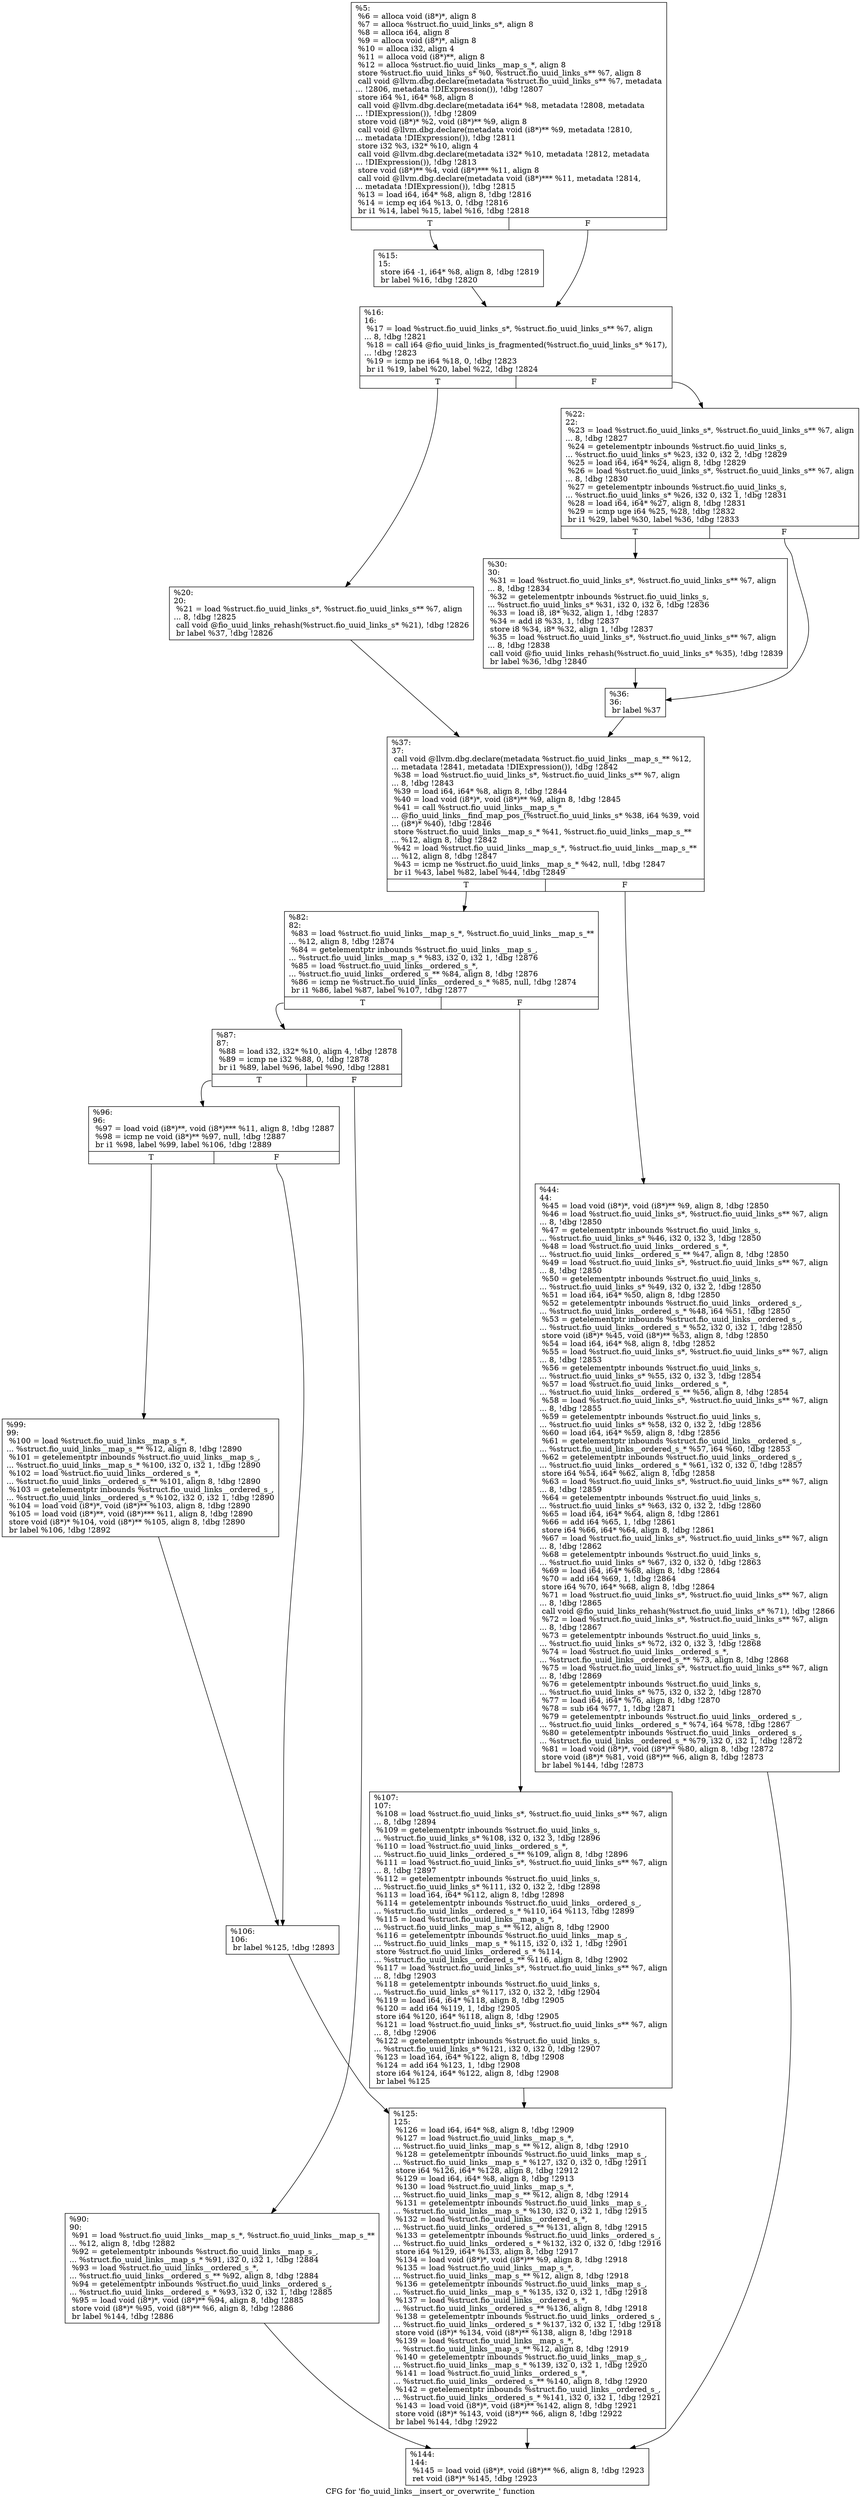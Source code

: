 digraph "CFG for 'fio_uuid_links__insert_or_overwrite_' function" {
	label="CFG for 'fio_uuid_links__insert_or_overwrite_' function";

	Node0x5568516b8e40 [shape=record,label="{%5:\l  %6 = alloca void (i8*)*, align 8\l  %7 = alloca %struct.fio_uuid_links_s*, align 8\l  %8 = alloca i64, align 8\l  %9 = alloca void (i8*)*, align 8\l  %10 = alloca i32, align 4\l  %11 = alloca void (i8*)**, align 8\l  %12 = alloca %struct.fio_uuid_links__map_s_*, align 8\l  store %struct.fio_uuid_links_s* %0, %struct.fio_uuid_links_s** %7, align 8\l  call void @llvm.dbg.declare(metadata %struct.fio_uuid_links_s** %7, metadata\l... !2806, metadata !DIExpression()), !dbg !2807\l  store i64 %1, i64* %8, align 8\l  call void @llvm.dbg.declare(metadata i64* %8, metadata !2808, metadata\l... !DIExpression()), !dbg !2809\l  store void (i8*)* %2, void (i8*)** %9, align 8\l  call void @llvm.dbg.declare(metadata void (i8*)** %9, metadata !2810,\l... metadata !DIExpression()), !dbg !2811\l  store i32 %3, i32* %10, align 4\l  call void @llvm.dbg.declare(metadata i32* %10, metadata !2812, metadata\l... !DIExpression()), !dbg !2813\l  store void (i8*)** %4, void (i8*)*** %11, align 8\l  call void @llvm.dbg.declare(metadata void (i8*)*** %11, metadata !2814,\l... metadata !DIExpression()), !dbg !2815\l  %13 = load i64, i64* %8, align 8, !dbg !2816\l  %14 = icmp eq i64 %13, 0, !dbg !2816\l  br i1 %14, label %15, label %16, !dbg !2818\l|{<s0>T|<s1>F}}"];
	Node0x5568516b8e40:s0 -> Node0x55685141d9b0;
	Node0x5568516b8e40:s1 -> Node0x55685141da00;
	Node0x55685141d9b0 [shape=record,label="{%15:\l15:                                               \l  store i64 -1, i64* %8, align 8, !dbg !2819\l  br label %16, !dbg !2820\l}"];
	Node0x55685141d9b0 -> Node0x55685141da00;
	Node0x55685141da00 [shape=record,label="{%16:\l16:                                               \l  %17 = load %struct.fio_uuid_links_s*, %struct.fio_uuid_links_s** %7, align\l... 8, !dbg !2821\l  %18 = call i64 @fio_uuid_links_is_fragmented(%struct.fio_uuid_links_s* %17),\l... !dbg !2823\l  %19 = icmp ne i64 %18, 0, !dbg !2823\l  br i1 %19, label %20, label %22, !dbg !2824\l|{<s0>T|<s1>F}}"];
	Node0x55685141da00:s0 -> Node0x55685141da50;
	Node0x55685141da00:s1 -> Node0x55685141daa0;
	Node0x55685141da50 [shape=record,label="{%20:\l20:                                               \l  %21 = load %struct.fio_uuid_links_s*, %struct.fio_uuid_links_s** %7, align\l... 8, !dbg !2825\l  call void @fio_uuid_links_rehash(%struct.fio_uuid_links_s* %21), !dbg !2826\l  br label %37, !dbg !2826\l}"];
	Node0x55685141da50 -> Node0x55685141db90;
	Node0x55685141daa0 [shape=record,label="{%22:\l22:                                               \l  %23 = load %struct.fio_uuid_links_s*, %struct.fio_uuid_links_s** %7, align\l... 8, !dbg !2827\l  %24 = getelementptr inbounds %struct.fio_uuid_links_s,\l... %struct.fio_uuid_links_s* %23, i32 0, i32 2, !dbg !2829\l  %25 = load i64, i64* %24, align 8, !dbg !2829\l  %26 = load %struct.fio_uuid_links_s*, %struct.fio_uuid_links_s** %7, align\l... 8, !dbg !2830\l  %27 = getelementptr inbounds %struct.fio_uuid_links_s,\l... %struct.fio_uuid_links_s* %26, i32 0, i32 1, !dbg !2831\l  %28 = load i64, i64* %27, align 8, !dbg !2831\l  %29 = icmp uge i64 %25, %28, !dbg !2832\l  br i1 %29, label %30, label %36, !dbg !2833\l|{<s0>T|<s1>F}}"];
	Node0x55685141daa0:s0 -> Node0x55685141daf0;
	Node0x55685141daa0:s1 -> Node0x55685141db40;
	Node0x55685141daf0 [shape=record,label="{%30:\l30:                                               \l  %31 = load %struct.fio_uuid_links_s*, %struct.fio_uuid_links_s** %7, align\l... 8, !dbg !2834\l  %32 = getelementptr inbounds %struct.fio_uuid_links_s,\l... %struct.fio_uuid_links_s* %31, i32 0, i32 6, !dbg !2836\l  %33 = load i8, i8* %32, align 1, !dbg !2837\l  %34 = add i8 %33, 1, !dbg !2837\l  store i8 %34, i8* %32, align 1, !dbg !2837\l  %35 = load %struct.fio_uuid_links_s*, %struct.fio_uuid_links_s** %7, align\l... 8, !dbg !2838\l  call void @fio_uuid_links_rehash(%struct.fio_uuid_links_s* %35), !dbg !2839\l  br label %36, !dbg !2840\l}"];
	Node0x55685141daf0 -> Node0x55685141db40;
	Node0x55685141db40 [shape=record,label="{%36:\l36:                                               \l  br label %37\l}"];
	Node0x55685141db40 -> Node0x55685141db90;
	Node0x55685141db90 [shape=record,label="{%37:\l37:                                               \l  call void @llvm.dbg.declare(metadata %struct.fio_uuid_links__map_s_** %12,\l... metadata !2841, metadata !DIExpression()), !dbg !2842\l  %38 = load %struct.fio_uuid_links_s*, %struct.fio_uuid_links_s** %7, align\l... 8, !dbg !2843\l  %39 = load i64, i64* %8, align 8, !dbg !2844\l  %40 = load void (i8*)*, void (i8*)** %9, align 8, !dbg !2845\l  %41 = call %struct.fio_uuid_links__map_s_*\l... @fio_uuid_links__find_map_pos_(%struct.fio_uuid_links_s* %38, i64 %39, void\l... (i8*)* %40), !dbg !2846\l  store %struct.fio_uuid_links__map_s_* %41, %struct.fio_uuid_links__map_s_**\l... %12, align 8, !dbg !2842\l  %42 = load %struct.fio_uuid_links__map_s_*, %struct.fio_uuid_links__map_s_**\l... %12, align 8, !dbg !2847\l  %43 = icmp ne %struct.fio_uuid_links__map_s_* %42, null, !dbg !2847\l  br i1 %43, label %82, label %44, !dbg !2849\l|{<s0>T|<s1>F}}"];
	Node0x55685141db90:s0 -> Node0x55685141dc30;
	Node0x55685141db90:s1 -> Node0x55685141dbe0;
	Node0x55685141dbe0 [shape=record,label="{%44:\l44:                                               \l  %45 = load void (i8*)*, void (i8*)** %9, align 8, !dbg !2850\l  %46 = load %struct.fio_uuid_links_s*, %struct.fio_uuid_links_s** %7, align\l... 8, !dbg !2850\l  %47 = getelementptr inbounds %struct.fio_uuid_links_s,\l... %struct.fio_uuid_links_s* %46, i32 0, i32 3, !dbg !2850\l  %48 = load %struct.fio_uuid_links__ordered_s_*,\l... %struct.fio_uuid_links__ordered_s_** %47, align 8, !dbg !2850\l  %49 = load %struct.fio_uuid_links_s*, %struct.fio_uuid_links_s** %7, align\l... 8, !dbg !2850\l  %50 = getelementptr inbounds %struct.fio_uuid_links_s,\l... %struct.fio_uuid_links_s* %49, i32 0, i32 2, !dbg !2850\l  %51 = load i64, i64* %50, align 8, !dbg !2850\l  %52 = getelementptr inbounds %struct.fio_uuid_links__ordered_s_,\l... %struct.fio_uuid_links__ordered_s_* %48, i64 %51, !dbg !2850\l  %53 = getelementptr inbounds %struct.fio_uuid_links__ordered_s_,\l... %struct.fio_uuid_links__ordered_s_* %52, i32 0, i32 1, !dbg !2850\l  store void (i8*)* %45, void (i8*)** %53, align 8, !dbg !2850\l  %54 = load i64, i64* %8, align 8, !dbg !2852\l  %55 = load %struct.fio_uuid_links_s*, %struct.fio_uuid_links_s** %7, align\l... 8, !dbg !2853\l  %56 = getelementptr inbounds %struct.fio_uuid_links_s,\l... %struct.fio_uuid_links_s* %55, i32 0, i32 3, !dbg !2854\l  %57 = load %struct.fio_uuid_links__ordered_s_*,\l... %struct.fio_uuid_links__ordered_s_** %56, align 8, !dbg !2854\l  %58 = load %struct.fio_uuid_links_s*, %struct.fio_uuid_links_s** %7, align\l... 8, !dbg !2855\l  %59 = getelementptr inbounds %struct.fio_uuid_links_s,\l... %struct.fio_uuid_links_s* %58, i32 0, i32 2, !dbg !2856\l  %60 = load i64, i64* %59, align 8, !dbg !2856\l  %61 = getelementptr inbounds %struct.fio_uuid_links__ordered_s_,\l... %struct.fio_uuid_links__ordered_s_* %57, i64 %60, !dbg !2853\l  %62 = getelementptr inbounds %struct.fio_uuid_links__ordered_s_,\l... %struct.fio_uuid_links__ordered_s_* %61, i32 0, i32 0, !dbg !2857\l  store i64 %54, i64* %62, align 8, !dbg !2858\l  %63 = load %struct.fio_uuid_links_s*, %struct.fio_uuid_links_s** %7, align\l... 8, !dbg !2859\l  %64 = getelementptr inbounds %struct.fio_uuid_links_s,\l... %struct.fio_uuid_links_s* %63, i32 0, i32 2, !dbg !2860\l  %65 = load i64, i64* %64, align 8, !dbg !2861\l  %66 = add i64 %65, 1, !dbg !2861\l  store i64 %66, i64* %64, align 8, !dbg !2861\l  %67 = load %struct.fio_uuid_links_s*, %struct.fio_uuid_links_s** %7, align\l... 8, !dbg !2862\l  %68 = getelementptr inbounds %struct.fio_uuid_links_s,\l... %struct.fio_uuid_links_s* %67, i32 0, i32 0, !dbg !2863\l  %69 = load i64, i64* %68, align 8, !dbg !2864\l  %70 = add i64 %69, 1, !dbg !2864\l  store i64 %70, i64* %68, align 8, !dbg !2864\l  %71 = load %struct.fio_uuid_links_s*, %struct.fio_uuid_links_s** %7, align\l... 8, !dbg !2865\l  call void @fio_uuid_links_rehash(%struct.fio_uuid_links_s* %71), !dbg !2866\l  %72 = load %struct.fio_uuid_links_s*, %struct.fio_uuid_links_s** %7, align\l... 8, !dbg !2867\l  %73 = getelementptr inbounds %struct.fio_uuid_links_s,\l... %struct.fio_uuid_links_s* %72, i32 0, i32 3, !dbg !2868\l  %74 = load %struct.fio_uuid_links__ordered_s_*,\l... %struct.fio_uuid_links__ordered_s_** %73, align 8, !dbg !2868\l  %75 = load %struct.fio_uuid_links_s*, %struct.fio_uuid_links_s** %7, align\l... 8, !dbg !2869\l  %76 = getelementptr inbounds %struct.fio_uuid_links_s,\l... %struct.fio_uuid_links_s* %75, i32 0, i32 2, !dbg !2870\l  %77 = load i64, i64* %76, align 8, !dbg !2870\l  %78 = sub i64 %77, 1, !dbg !2871\l  %79 = getelementptr inbounds %struct.fio_uuid_links__ordered_s_,\l... %struct.fio_uuid_links__ordered_s_* %74, i64 %78, !dbg !2867\l  %80 = getelementptr inbounds %struct.fio_uuid_links__ordered_s_,\l... %struct.fio_uuid_links__ordered_s_* %79, i32 0, i32 1, !dbg !2872\l  %81 = load void (i8*)*, void (i8*)** %80, align 8, !dbg !2872\l  store void (i8*)* %81, void (i8*)** %6, align 8, !dbg !2873\l  br label %144, !dbg !2873\l}"];
	Node0x55685141dbe0 -> Node0x55685141deb0;
	Node0x55685141dc30 [shape=record,label="{%82:\l82:                                               \l  %83 = load %struct.fio_uuid_links__map_s_*, %struct.fio_uuid_links__map_s_**\l... %12, align 8, !dbg !2874\l  %84 = getelementptr inbounds %struct.fio_uuid_links__map_s_,\l... %struct.fio_uuid_links__map_s_* %83, i32 0, i32 1, !dbg !2876\l  %85 = load %struct.fio_uuid_links__ordered_s_*,\l... %struct.fio_uuid_links__ordered_s_** %84, align 8, !dbg !2876\l  %86 = icmp ne %struct.fio_uuid_links__ordered_s_* %85, null, !dbg !2874\l  br i1 %86, label %87, label %107, !dbg !2877\l|{<s0>T|<s1>F}}"];
	Node0x55685141dc30:s0 -> Node0x55685141dc80;
	Node0x55685141dc30:s1 -> Node0x55685141de10;
	Node0x55685141dc80 [shape=record,label="{%87:\l87:                                               \l  %88 = load i32, i32* %10, align 4, !dbg !2878\l  %89 = icmp ne i32 %88, 0, !dbg !2878\l  br i1 %89, label %96, label %90, !dbg !2881\l|{<s0>T|<s1>F}}"];
	Node0x55685141dc80:s0 -> Node0x55685141dd20;
	Node0x55685141dc80:s1 -> Node0x55685141dcd0;
	Node0x55685141dcd0 [shape=record,label="{%90:\l90:                                               \l  %91 = load %struct.fio_uuid_links__map_s_*, %struct.fio_uuid_links__map_s_**\l... %12, align 8, !dbg !2882\l  %92 = getelementptr inbounds %struct.fio_uuid_links__map_s_,\l... %struct.fio_uuid_links__map_s_* %91, i32 0, i32 1, !dbg !2884\l  %93 = load %struct.fio_uuid_links__ordered_s_*,\l... %struct.fio_uuid_links__ordered_s_** %92, align 8, !dbg !2884\l  %94 = getelementptr inbounds %struct.fio_uuid_links__ordered_s_,\l... %struct.fio_uuid_links__ordered_s_* %93, i32 0, i32 1, !dbg !2885\l  %95 = load void (i8*)*, void (i8*)** %94, align 8, !dbg !2885\l  store void (i8*)* %95, void (i8*)** %6, align 8, !dbg !2886\l  br label %144, !dbg !2886\l}"];
	Node0x55685141dcd0 -> Node0x55685141deb0;
	Node0x55685141dd20 [shape=record,label="{%96:\l96:                                               \l  %97 = load void (i8*)**, void (i8*)*** %11, align 8, !dbg !2887\l  %98 = icmp ne void (i8*)** %97, null, !dbg !2887\l  br i1 %98, label %99, label %106, !dbg !2889\l|{<s0>T|<s1>F}}"];
	Node0x55685141dd20:s0 -> Node0x55685141dd70;
	Node0x55685141dd20:s1 -> Node0x55685141ddc0;
	Node0x55685141dd70 [shape=record,label="{%99:\l99:                                               \l  %100 = load %struct.fio_uuid_links__map_s_*,\l... %struct.fio_uuid_links__map_s_** %12, align 8, !dbg !2890\l  %101 = getelementptr inbounds %struct.fio_uuid_links__map_s_,\l... %struct.fio_uuid_links__map_s_* %100, i32 0, i32 1, !dbg !2890\l  %102 = load %struct.fio_uuid_links__ordered_s_*,\l... %struct.fio_uuid_links__ordered_s_** %101, align 8, !dbg !2890\l  %103 = getelementptr inbounds %struct.fio_uuid_links__ordered_s_,\l... %struct.fio_uuid_links__ordered_s_* %102, i32 0, i32 1, !dbg !2890\l  %104 = load void (i8*)*, void (i8*)** %103, align 8, !dbg !2890\l  %105 = load void (i8*)**, void (i8*)*** %11, align 8, !dbg !2890\l  store void (i8*)* %104, void (i8*)** %105, align 8, !dbg !2890\l  br label %106, !dbg !2892\l}"];
	Node0x55685141dd70 -> Node0x55685141ddc0;
	Node0x55685141ddc0 [shape=record,label="{%106:\l106:                                              \l  br label %125, !dbg !2893\l}"];
	Node0x55685141ddc0 -> Node0x55685141de60;
	Node0x55685141de10 [shape=record,label="{%107:\l107:                                              \l  %108 = load %struct.fio_uuid_links_s*, %struct.fio_uuid_links_s** %7, align\l... 8, !dbg !2894\l  %109 = getelementptr inbounds %struct.fio_uuid_links_s,\l... %struct.fio_uuid_links_s* %108, i32 0, i32 3, !dbg !2896\l  %110 = load %struct.fio_uuid_links__ordered_s_*,\l... %struct.fio_uuid_links__ordered_s_** %109, align 8, !dbg !2896\l  %111 = load %struct.fio_uuid_links_s*, %struct.fio_uuid_links_s** %7, align\l... 8, !dbg !2897\l  %112 = getelementptr inbounds %struct.fio_uuid_links_s,\l... %struct.fio_uuid_links_s* %111, i32 0, i32 2, !dbg !2898\l  %113 = load i64, i64* %112, align 8, !dbg !2898\l  %114 = getelementptr inbounds %struct.fio_uuid_links__ordered_s_,\l... %struct.fio_uuid_links__ordered_s_* %110, i64 %113, !dbg !2899\l  %115 = load %struct.fio_uuid_links__map_s_*,\l... %struct.fio_uuid_links__map_s_** %12, align 8, !dbg !2900\l  %116 = getelementptr inbounds %struct.fio_uuid_links__map_s_,\l... %struct.fio_uuid_links__map_s_* %115, i32 0, i32 1, !dbg !2901\l  store %struct.fio_uuid_links__ordered_s_* %114,\l... %struct.fio_uuid_links__ordered_s_** %116, align 8, !dbg !2902\l  %117 = load %struct.fio_uuid_links_s*, %struct.fio_uuid_links_s** %7, align\l... 8, !dbg !2903\l  %118 = getelementptr inbounds %struct.fio_uuid_links_s,\l... %struct.fio_uuid_links_s* %117, i32 0, i32 2, !dbg !2904\l  %119 = load i64, i64* %118, align 8, !dbg !2905\l  %120 = add i64 %119, 1, !dbg !2905\l  store i64 %120, i64* %118, align 8, !dbg !2905\l  %121 = load %struct.fio_uuid_links_s*, %struct.fio_uuid_links_s** %7, align\l... 8, !dbg !2906\l  %122 = getelementptr inbounds %struct.fio_uuid_links_s,\l... %struct.fio_uuid_links_s* %121, i32 0, i32 0, !dbg !2907\l  %123 = load i64, i64* %122, align 8, !dbg !2908\l  %124 = add i64 %123, 1, !dbg !2908\l  store i64 %124, i64* %122, align 8, !dbg !2908\l  br label %125\l}"];
	Node0x55685141de10 -> Node0x55685141de60;
	Node0x55685141de60 [shape=record,label="{%125:\l125:                                              \l  %126 = load i64, i64* %8, align 8, !dbg !2909\l  %127 = load %struct.fio_uuid_links__map_s_*,\l... %struct.fio_uuid_links__map_s_** %12, align 8, !dbg !2910\l  %128 = getelementptr inbounds %struct.fio_uuid_links__map_s_,\l... %struct.fio_uuid_links__map_s_* %127, i32 0, i32 0, !dbg !2911\l  store i64 %126, i64* %128, align 8, !dbg !2912\l  %129 = load i64, i64* %8, align 8, !dbg !2913\l  %130 = load %struct.fio_uuid_links__map_s_*,\l... %struct.fio_uuid_links__map_s_** %12, align 8, !dbg !2914\l  %131 = getelementptr inbounds %struct.fio_uuid_links__map_s_,\l... %struct.fio_uuid_links__map_s_* %130, i32 0, i32 1, !dbg !2915\l  %132 = load %struct.fio_uuid_links__ordered_s_*,\l... %struct.fio_uuid_links__ordered_s_** %131, align 8, !dbg !2915\l  %133 = getelementptr inbounds %struct.fio_uuid_links__ordered_s_,\l... %struct.fio_uuid_links__ordered_s_* %132, i32 0, i32 0, !dbg !2916\l  store i64 %129, i64* %133, align 8, !dbg !2917\l  %134 = load void (i8*)*, void (i8*)** %9, align 8, !dbg !2918\l  %135 = load %struct.fio_uuid_links__map_s_*,\l... %struct.fio_uuid_links__map_s_** %12, align 8, !dbg !2918\l  %136 = getelementptr inbounds %struct.fio_uuid_links__map_s_,\l... %struct.fio_uuid_links__map_s_* %135, i32 0, i32 1, !dbg !2918\l  %137 = load %struct.fio_uuid_links__ordered_s_*,\l... %struct.fio_uuid_links__ordered_s_** %136, align 8, !dbg !2918\l  %138 = getelementptr inbounds %struct.fio_uuid_links__ordered_s_,\l... %struct.fio_uuid_links__ordered_s_* %137, i32 0, i32 1, !dbg !2918\l  store void (i8*)* %134, void (i8*)** %138, align 8, !dbg !2918\l  %139 = load %struct.fio_uuid_links__map_s_*,\l... %struct.fio_uuid_links__map_s_** %12, align 8, !dbg !2919\l  %140 = getelementptr inbounds %struct.fio_uuid_links__map_s_,\l... %struct.fio_uuid_links__map_s_* %139, i32 0, i32 1, !dbg !2920\l  %141 = load %struct.fio_uuid_links__ordered_s_*,\l... %struct.fio_uuid_links__ordered_s_** %140, align 8, !dbg !2920\l  %142 = getelementptr inbounds %struct.fio_uuid_links__ordered_s_,\l... %struct.fio_uuid_links__ordered_s_* %141, i32 0, i32 1, !dbg !2921\l  %143 = load void (i8*)*, void (i8*)** %142, align 8, !dbg !2921\l  store void (i8*)* %143, void (i8*)** %6, align 8, !dbg !2922\l  br label %144, !dbg !2922\l}"];
	Node0x55685141de60 -> Node0x55685141deb0;
	Node0x55685141deb0 [shape=record,label="{%144:\l144:                                              \l  %145 = load void (i8*)*, void (i8*)** %6, align 8, !dbg !2923\l  ret void (i8*)* %145, !dbg !2923\l}"];
}
